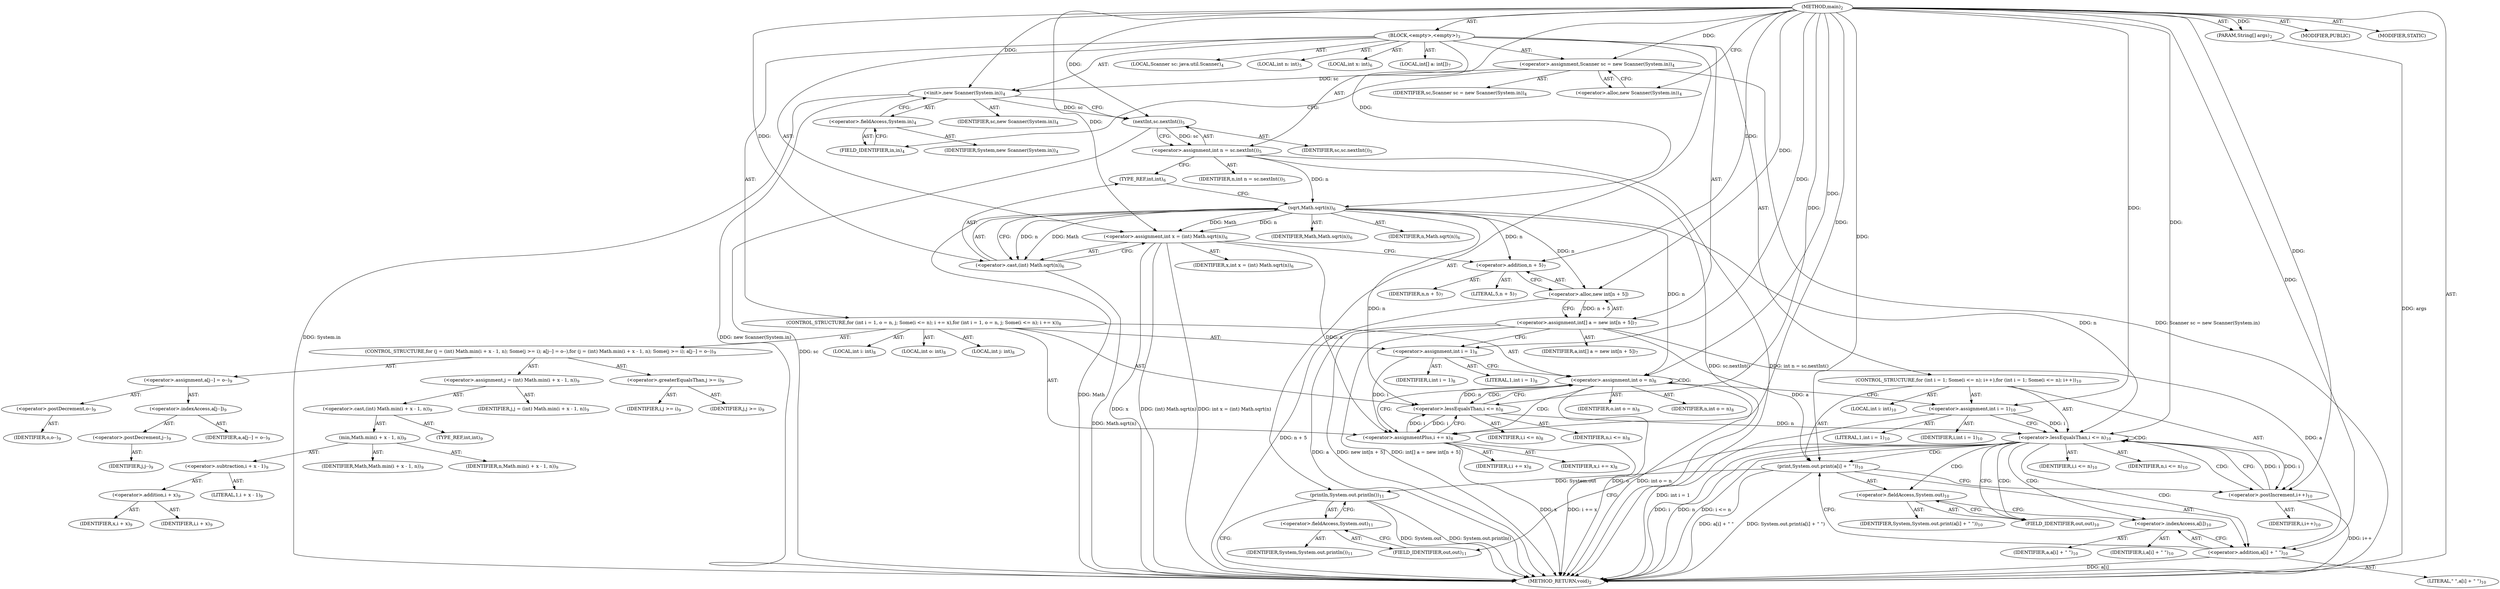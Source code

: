 digraph "main" {  
"19" [label = <(METHOD,main)<SUB>2</SUB>> ]
"20" [label = <(PARAM,String[] args)<SUB>2</SUB>> ]
"21" [label = <(BLOCK,&lt;empty&gt;,&lt;empty&gt;)<SUB>3</SUB>> ]
"4" [label = <(LOCAL,Scanner sc: java.util.Scanner)<SUB>4</SUB>> ]
"22" [label = <(&lt;operator&gt;.assignment,Scanner sc = new Scanner(System.in))<SUB>4</SUB>> ]
"23" [label = <(IDENTIFIER,sc,Scanner sc = new Scanner(System.in))<SUB>4</SUB>> ]
"24" [label = <(&lt;operator&gt;.alloc,new Scanner(System.in))<SUB>4</SUB>> ]
"25" [label = <(&lt;init&gt;,new Scanner(System.in))<SUB>4</SUB>> ]
"3" [label = <(IDENTIFIER,sc,new Scanner(System.in))<SUB>4</SUB>> ]
"26" [label = <(&lt;operator&gt;.fieldAccess,System.in)<SUB>4</SUB>> ]
"27" [label = <(IDENTIFIER,System,new Scanner(System.in))<SUB>4</SUB>> ]
"28" [label = <(FIELD_IDENTIFIER,in,in)<SUB>4</SUB>> ]
"29" [label = <(LOCAL,int n: int)<SUB>5</SUB>> ]
"30" [label = <(&lt;operator&gt;.assignment,int n = sc.nextInt())<SUB>5</SUB>> ]
"31" [label = <(IDENTIFIER,n,int n = sc.nextInt())<SUB>5</SUB>> ]
"32" [label = <(nextInt,sc.nextInt())<SUB>5</SUB>> ]
"33" [label = <(IDENTIFIER,sc,sc.nextInt())<SUB>5</SUB>> ]
"34" [label = <(LOCAL,int x: int)<SUB>6</SUB>> ]
"35" [label = <(&lt;operator&gt;.assignment,int x = (int) Math.sqrt(n))<SUB>6</SUB>> ]
"36" [label = <(IDENTIFIER,x,int x = (int) Math.sqrt(n))<SUB>6</SUB>> ]
"37" [label = <(&lt;operator&gt;.cast,(int) Math.sqrt(n))<SUB>6</SUB>> ]
"38" [label = <(TYPE_REF,int,int)<SUB>6</SUB>> ]
"39" [label = <(sqrt,Math.sqrt(n))<SUB>6</SUB>> ]
"40" [label = <(IDENTIFIER,Math,Math.sqrt(n))<SUB>6</SUB>> ]
"41" [label = <(IDENTIFIER,n,Math.sqrt(n))<SUB>6</SUB>> ]
"42" [label = <(LOCAL,int[] a: int[])<SUB>7</SUB>> ]
"43" [label = <(&lt;operator&gt;.assignment,int[] a = new int[n + 5])<SUB>7</SUB>> ]
"44" [label = <(IDENTIFIER,a,int[] a = new int[n + 5])<SUB>7</SUB>> ]
"45" [label = <(&lt;operator&gt;.alloc,new int[n + 5])> ]
"46" [label = <(&lt;operator&gt;.addition,n + 5)<SUB>7</SUB>> ]
"47" [label = <(IDENTIFIER,n,n + 5)<SUB>7</SUB>> ]
"48" [label = <(LITERAL,5,n + 5)<SUB>7</SUB>> ]
"49" [label = <(CONTROL_STRUCTURE,for (int i = 1, o = n, j; Some(i &lt;= n); i += x),for (int i = 1, o = n, j; Some(i &lt;= n); i += x))<SUB>8</SUB>> ]
"50" [label = <(LOCAL,int i: int)<SUB>8</SUB>> ]
"51" [label = <(LOCAL,int o: int)<SUB>8</SUB>> ]
"52" [label = <(LOCAL,int j: int)<SUB>8</SUB>> ]
"53" [label = <(&lt;operator&gt;.assignment,int i = 1)<SUB>8</SUB>> ]
"54" [label = <(IDENTIFIER,i,int i = 1)<SUB>8</SUB>> ]
"55" [label = <(LITERAL,1,int i = 1)<SUB>8</SUB>> ]
"56" [label = <(&lt;operator&gt;.assignment,int o = n)<SUB>8</SUB>> ]
"57" [label = <(IDENTIFIER,o,int o = n)<SUB>8</SUB>> ]
"58" [label = <(IDENTIFIER,n,int o = n)<SUB>8</SUB>> ]
"59" [label = <(&lt;operator&gt;.lessEqualsThan,i &lt;= n)<SUB>8</SUB>> ]
"60" [label = <(IDENTIFIER,i,i &lt;= n)<SUB>8</SUB>> ]
"61" [label = <(IDENTIFIER,n,i &lt;= n)<SUB>8</SUB>> ]
"62" [label = <(&lt;operator&gt;.assignmentPlus,i += x)<SUB>8</SUB>> ]
"63" [label = <(IDENTIFIER,i,i += x)<SUB>8</SUB>> ]
"64" [label = <(IDENTIFIER,x,i += x)<SUB>8</SUB>> ]
"65" [label = <(CONTROL_STRUCTURE,for (j = (int) Math.min(i + x - 1, n); Some(j &gt;= i); a[j--] = o--),for (j = (int) Math.min(i + x - 1, n); Some(j &gt;= i); a[j--] = o--))<SUB>9</SUB>> ]
"66" [label = <(&lt;operator&gt;.assignment,j = (int) Math.min(i + x - 1, n))<SUB>9</SUB>> ]
"67" [label = <(IDENTIFIER,j,j = (int) Math.min(i + x - 1, n))<SUB>9</SUB>> ]
"68" [label = <(&lt;operator&gt;.cast,(int) Math.min(i + x - 1, n))<SUB>9</SUB>> ]
"69" [label = <(TYPE_REF,int,int)<SUB>9</SUB>> ]
"70" [label = <(min,Math.min(i + x - 1, n))<SUB>9</SUB>> ]
"71" [label = <(IDENTIFIER,Math,Math.min(i + x - 1, n))<SUB>9</SUB>> ]
"72" [label = <(&lt;operator&gt;.subtraction,i + x - 1)<SUB>9</SUB>> ]
"73" [label = <(&lt;operator&gt;.addition,i + x)<SUB>9</SUB>> ]
"74" [label = <(IDENTIFIER,i,i + x)<SUB>9</SUB>> ]
"75" [label = <(IDENTIFIER,x,i + x)<SUB>9</SUB>> ]
"76" [label = <(LITERAL,1,i + x - 1)<SUB>9</SUB>> ]
"77" [label = <(IDENTIFIER,n,Math.min(i + x - 1, n))<SUB>9</SUB>> ]
"78" [label = <(&lt;operator&gt;.greaterEqualsThan,j &gt;= i)<SUB>9</SUB>> ]
"79" [label = <(IDENTIFIER,j,j &gt;= i)<SUB>9</SUB>> ]
"80" [label = <(IDENTIFIER,i,j &gt;= i)<SUB>9</SUB>> ]
"81" [label = <(&lt;operator&gt;.assignment,a[j--] = o--)<SUB>9</SUB>> ]
"82" [label = <(&lt;operator&gt;.indexAccess,a[j--])<SUB>9</SUB>> ]
"83" [label = <(IDENTIFIER,a,a[j--] = o--)<SUB>9</SUB>> ]
"84" [label = <(&lt;operator&gt;.postDecrement,j--)<SUB>9</SUB>> ]
"85" [label = <(IDENTIFIER,j,j--)<SUB>9</SUB>> ]
"86" [label = <(&lt;operator&gt;.postDecrement,o--)<SUB>9</SUB>> ]
"87" [label = <(IDENTIFIER,o,o--)<SUB>9</SUB>> ]
"88" [label = <(CONTROL_STRUCTURE,for (int i = 1; Some(i &lt;= n); i++),for (int i = 1; Some(i &lt;= n); i++))<SUB>10</SUB>> ]
"89" [label = <(LOCAL,int i: int)<SUB>10</SUB>> ]
"90" [label = <(&lt;operator&gt;.assignment,int i = 1)<SUB>10</SUB>> ]
"91" [label = <(IDENTIFIER,i,int i = 1)<SUB>10</SUB>> ]
"92" [label = <(LITERAL,1,int i = 1)<SUB>10</SUB>> ]
"93" [label = <(&lt;operator&gt;.lessEqualsThan,i &lt;= n)<SUB>10</SUB>> ]
"94" [label = <(IDENTIFIER,i,i &lt;= n)<SUB>10</SUB>> ]
"95" [label = <(IDENTIFIER,n,i &lt;= n)<SUB>10</SUB>> ]
"96" [label = <(&lt;operator&gt;.postIncrement,i++)<SUB>10</SUB>> ]
"97" [label = <(IDENTIFIER,i,i++)<SUB>10</SUB>> ]
"98" [label = <(print,System.out.print(a[i] + &quot; &quot;))<SUB>10</SUB>> ]
"99" [label = <(&lt;operator&gt;.fieldAccess,System.out)<SUB>10</SUB>> ]
"100" [label = <(IDENTIFIER,System,System.out.print(a[i] + &quot; &quot;))<SUB>10</SUB>> ]
"101" [label = <(FIELD_IDENTIFIER,out,out)<SUB>10</SUB>> ]
"102" [label = <(&lt;operator&gt;.addition,a[i] + &quot; &quot;)<SUB>10</SUB>> ]
"103" [label = <(&lt;operator&gt;.indexAccess,a[i])<SUB>10</SUB>> ]
"104" [label = <(IDENTIFIER,a,a[i] + &quot; &quot;)<SUB>10</SUB>> ]
"105" [label = <(IDENTIFIER,i,a[i] + &quot; &quot;)<SUB>10</SUB>> ]
"106" [label = <(LITERAL,&quot; &quot;,a[i] + &quot; &quot;)<SUB>10</SUB>> ]
"107" [label = <(println,System.out.println())<SUB>11</SUB>> ]
"108" [label = <(&lt;operator&gt;.fieldAccess,System.out)<SUB>11</SUB>> ]
"109" [label = <(IDENTIFIER,System,System.out.println())<SUB>11</SUB>> ]
"110" [label = <(FIELD_IDENTIFIER,out,out)<SUB>11</SUB>> ]
"111" [label = <(MODIFIER,PUBLIC)> ]
"112" [label = <(MODIFIER,STATIC)> ]
"113" [label = <(METHOD_RETURN,void)<SUB>2</SUB>> ]
  "19" -> "20"  [ label = "AST: "] 
  "19" -> "21"  [ label = "AST: "] 
  "19" -> "111"  [ label = "AST: "] 
  "19" -> "112"  [ label = "AST: "] 
  "19" -> "113"  [ label = "AST: "] 
  "21" -> "4"  [ label = "AST: "] 
  "21" -> "22"  [ label = "AST: "] 
  "21" -> "25"  [ label = "AST: "] 
  "21" -> "29"  [ label = "AST: "] 
  "21" -> "30"  [ label = "AST: "] 
  "21" -> "34"  [ label = "AST: "] 
  "21" -> "35"  [ label = "AST: "] 
  "21" -> "42"  [ label = "AST: "] 
  "21" -> "43"  [ label = "AST: "] 
  "21" -> "49"  [ label = "AST: "] 
  "21" -> "88"  [ label = "AST: "] 
  "21" -> "107"  [ label = "AST: "] 
  "22" -> "23"  [ label = "AST: "] 
  "22" -> "24"  [ label = "AST: "] 
  "25" -> "3"  [ label = "AST: "] 
  "25" -> "26"  [ label = "AST: "] 
  "26" -> "27"  [ label = "AST: "] 
  "26" -> "28"  [ label = "AST: "] 
  "30" -> "31"  [ label = "AST: "] 
  "30" -> "32"  [ label = "AST: "] 
  "32" -> "33"  [ label = "AST: "] 
  "35" -> "36"  [ label = "AST: "] 
  "35" -> "37"  [ label = "AST: "] 
  "37" -> "38"  [ label = "AST: "] 
  "37" -> "39"  [ label = "AST: "] 
  "39" -> "40"  [ label = "AST: "] 
  "39" -> "41"  [ label = "AST: "] 
  "43" -> "44"  [ label = "AST: "] 
  "43" -> "45"  [ label = "AST: "] 
  "45" -> "46"  [ label = "AST: "] 
  "46" -> "47"  [ label = "AST: "] 
  "46" -> "48"  [ label = "AST: "] 
  "49" -> "50"  [ label = "AST: "] 
  "49" -> "51"  [ label = "AST: "] 
  "49" -> "52"  [ label = "AST: "] 
  "49" -> "53"  [ label = "AST: "] 
  "49" -> "56"  [ label = "AST: "] 
  "49" -> "59"  [ label = "AST: "] 
  "49" -> "62"  [ label = "AST: "] 
  "49" -> "65"  [ label = "AST: "] 
  "53" -> "54"  [ label = "AST: "] 
  "53" -> "55"  [ label = "AST: "] 
  "56" -> "57"  [ label = "AST: "] 
  "56" -> "58"  [ label = "AST: "] 
  "59" -> "60"  [ label = "AST: "] 
  "59" -> "61"  [ label = "AST: "] 
  "62" -> "63"  [ label = "AST: "] 
  "62" -> "64"  [ label = "AST: "] 
  "65" -> "66"  [ label = "AST: "] 
  "65" -> "78"  [ label = "AST: "] 
  "65" -> "81"  [ label = "AST: "] 
  "66" -> "67"  [ label = "AST: "] 
  "66" -> "68"  [ label = "AST: "] 
  "68" -> "69"  [ label = "AST: "] 
  "68" -> "70"  [ label = "AST: "] 
  "70" -> "71"  [ label = "AST: "] 
  "70" -> "72"  [ label = "AST: "] 
  "70" -> "77"  [ label = "AST: "] 
  "72" -> "73"  [ label = "AST: "] 
  "72" -> "76"  [ label = "AST: "] 
  "73" -> "74"  [ label = "AST: "] 
  "73" -> "75"  [ label = "AST: "] 
  "78" -> "79"  [ label = "AST: "] 
  "78" -> "80"  [ label = "AST: "] 
  "81" -> "82"  [ label = "AST: "] 
  "81" -> "86"  [ label = "AST: "] 
  "82" -> "83"  [ label = "AST: "] 
  "82" -> "84"  [ label = "AST: "] 
  "84" -> "85"  [ label = "AST: "] 
  "86" -> "87"  [ label = "AST: "] 
  "88" -> "89"  [ label = "AST: "] 
  "88" -> "90"  [ label = "AST: "] 
  "88" -> "93"  [ label = "AST: "] 
  "88" -> "96"  [ label = "AST: "] 
  "88" -> "98"  [ label = "AST: "] 
  "90" -> "91"  [ label = "AST: "] 
  "90" -> "92"  [ label = "AST: "] 
  "93" -> "94"  [ label = "AST: "] 
  "93" -> "95"  [ label = "AST: "] 
  "96" -> "97"  [ label = "AST: "] 
  "98" -> "99"  [ label = "AST: "] 
  "98" -> "102"  [ label = "AST: "] 
  "99" -> "100"  [ label = "AST: "] 
  "99" -> "101"  [ label = "AST: "] 
  "102" -> "103"  [ label = "AST: "] 
  "102" -> "106"  [ label = "AST: "] 
  "103" -> "104"  [ label = "AST: "] 
  "103" -> "105"  [ label = "AST: "] 
  "107" -> "108"  [ label = "AST: "] 
  "108" -> "109"  [ label = "AST: "] 
  "108" -> "110"  [ label = "AST: "] 
  "22" -> "28"  [ label = "CFG: "] 
  "25" -> "32"  [ label = "CFG: "] 
  "30" -> "38"  [ label = "CFG: "] 
  "35" -> "46"  [ label = "CFG: "] 
  "43" -> "53"  [ label = "CFG: "] 
  "107" -> "113"  [ label = "CFG: "] 
  "24" -> "22"  [ label = "CFG: "] 
  "26" -> "25"  [ label = "CFG: "] 
  "32" -> "30"  [ label = "CFG: "] 
  "37" -> "35"  [ label = "CFG: "] 
  "45" -> "43"  [ label = "CFG: "] 
  "53" -> "56"  [ label = "CFG: "] 
  "56" -> "62"  [ label = "CFG: "] 
  "56" -> "90"  [ label = "CFG: "] 
  "59" -> "56"  [ label = "CFG: "] 
  "62" -> "59"  [ label = "CFG: "] 
  "90" -> "93"  [ label = "CFG: "] 
  "93" -> "101"  [ label = "CFG: "] 
  "93" -> "110"  [ label = "CFG: "] 
  "96" -> "93"  [ label = "CFG: "] 
  "98" -> "96"  [ label = "CFG: "] 
  "108" -> "107"  [ label = "CFG: "] 
  "28" -> "26"  [ label = "CFG: "] 
  "38" -> "39"  [ label = "CFG: "] 
  "39" -> "37"  [ label = "CFG: "] 
  "46" -> "45"  [ label = "CFG: "] 
  "99" -> "103"  [ label = "CFG: "] 
  "102" -> "98"  [ label = "CFG: "] 
  "110" -> "108"  [ label = "CFG: "] 
  "101" -> "99"  [ label = "CFG: "] 
  "103" -> "102"  [ label = "CFG: "] 
  "19" -> "24"  [ label = "CFG: "] 
  "20" -> "113"  [ label = "DDG: args"] 
  "22" -> "113"  [ label = "DDG: Scanner sc = new Scanner(System.in)"] 
  "25" -> "113"  [ label = "DDG: System.in"] 
  "25" -> "113"  [ label = "DDG: new Scanner(System.in)"] 
  "32" -> "113"  [ label = "DDG: sc"] 
  "30" -> "113"  [ label = "DDG: sc.nextInt()"] 
  "30" -> "113"  [ label = "DDG: int n = sc.nextInt()"] 
  "35" -> "113"  [ label = "DDG: x"] 
  "39" -> "113"  [ label = "DDG: Math"] 
  "37" -> "113"  [ label = "DDG: Math.sqrt(n)"] 
  "35" -> "113"  [ label = "DDG: (int) Math.sqrt(n)"] 
  "35" -> "113"  [ label = "DDG: int x = (int) Math.sqrt(n)"] 
  "43" -> "113"  [ label = "DDG: a"] 
  "45" -> "113"  [ label = "DDG: n + 5"] 
  "43" -> "113"  [ label = "DDG: new int[n + 5]"] 
  "43" -> "113"  [ label = "DDG: int[] a = new int[n + 5]"] 
  "56" -> "113"  [ label = "DDG: o"] 
  "56" -> "113"  [ label = "DDG: int o = n"] 
  "90" -> "113"  [ label = "DDG: int i = 1"] 
  "93" -> "113"  [ label = "DDG: i"] 
  "93" -> "113"  [ label = "DDG: n"] 
  "93" -> "113"  [ label = "DDG: i &lt;= n"] 
  "107" -> "113"  [ label = "DDG: System.out"] 
  "107" -> "113"  [ label = "DDG: System.out.println()"] 
  "102" -> "113"  [ label = "DDG: a[i]"] 
  "98" -> "113"  [ label = "DDG: a[i] + &quot; &quot;"] 
  "98" -> "113"  [ label = "DDG: System.out.print(a[i] + &quot; &quot;)"] 
  "96" -> "113"  [ label = "DDG: i++"] 
  "62" -> "113"  [ label = "DDG: x"] 
  "62" -> "113"  [ label = "DDG: i += x"] 
  "19" -> "20"  [ label = "DDG: "] 
  "19" -> "22"  [ label = "DDG: "] 
  "32" -> "30"  [ label = "DDG: sc"] 
  "19" -> "35"  [ label = "DDG: "] 
  "39" -> "35"  [ label = "DDG: Math"] 
  "39" -> "35"  [ label = "DDG: n"] 
  "45" -> "43"  [ label = "DDG: n + 5"] 
  "22" -> "25"  [ label = "DDG: sc"] 
  "19" -> "25"  [ label = "DDG: "] 
  "19" -> "53"  [ label = "DDG: "] 
  "59" -> "56"  [ label = "DDG: n"] 
  "19" -> "56"  [ label = "DDG: "] 
  "39" -> "56"  [ label = "DDG: n"] 
  "35" -> "62"  [ label = "DDG: x"] 
  "19" -> "62"  [ label = "DDG: "] 
  "19" -> "90"  [ label = "DDG: "] 
  "98" -> "107"  [ label = "DDG: System.out"] 
  "25" -> "32"  [ label = "DDG: sc"] 
  "19" -> "32"  [ label = "DDG: "] 
  "19" -> "37"  [ label = "DDG: "] 
  "39" -> "37"  [ label = "DDG: Math"] 
  "39" -> "37"  [ label = "DDG: n"] 
  "39" -> "45"  [ label = "DDG: n"] 
  "19" -> "45"  [ label = "DDG: "] 
  "62" -> "59"  [ label = "DDG: i"] 
  "19" -> "59"  [ label = "DDG: "] 
  "39" -> "59"  [ label = "DDG: n"] 
  "53" -> "62"  [ label = "DDG: i"] 
  "59" -> "62"  [ label = "DDG: i"] 
  "90" -> "93"  [ label = "DDG: i"] 
  "96" -> "93"  [ label = "DDG: i"] 
  "19" -> "93"  [ label = "DDG: "] 
  "59" -> "93"  [ label = "DDG: n"] 
  "39" -> "93"  [ label = "DDG: n"] 
  "93" -> "96"  [ label = "DDG: i"] 
  "19" -> "96"  [ label = "DDG: "] 
  "43" -> "98"  [ label = "DDG: a"] 
  "19" -> "98"  [ label = "DDG: "] 
  "19" -> "39"  [ label = "DDG: "] 
  "30" -> "39"  [ label = "DDG: n"] 
  "39" -> "46"  [ label = "DDG: n"] 
  "19" -> "46"  [ label = "DDG: "] 
  "43" -> "102"  [ label = "DDG: a"] 
  "19" -> "102"  [ label = "DDG: "] 
  "56" -> "59"  [ label = "CDG: "] 
  "56" -> "56"  [ label = "CDG: "] 
  "56" -> "62"  [ label = "CDG: "] 
  "93" -> "96"  [ label = "CDG: "] 
  "93" -> "98"  [ label = "CDG: "] 
  "93" -> "99"  [ label = "CDG: "] 
  "93" -> "102"  [ label = "CDG: "] 
  "93" -> "93"  [ label = "CDG: "] 
  "93" -> "101"  [ label = "CDG: "] 
  "93" -> "103"  [ label = "CDG: "] 
}
